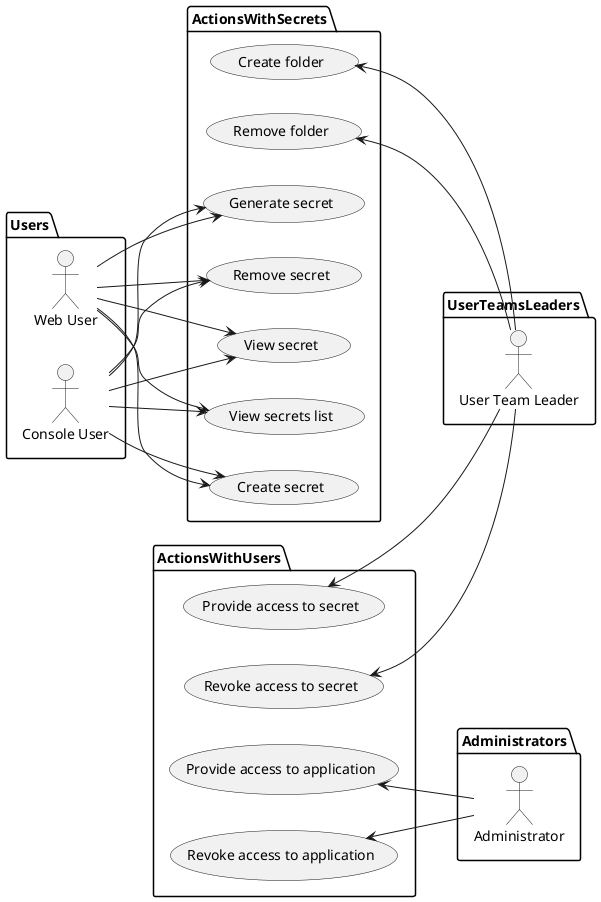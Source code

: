 @startuml
left to right direction
package Users {
actor "Web User" as bu
actor "Console User" as cu
}

package ActionsWithSecrets {
usecase "Create folder" as cf
usecase "Remove folder" as rf
usecase "Create secret" as cs
usecase "Generate secret" as gs
usecase "Remove secret" as rs
usecase "View secret" as vs
usecase "View secrets list" as vsl
}

package ActionsWithUsers{
usecase "Provide access to secret" as pats
usecase "Revoke access to secret" as rats
usecase "Provide access to application" as pata
usecase "Revoke access to application" as rata
}

package UserTeamsLeaders {
actor "User Team Leader" as utl
}


package Administrators {
actor "Administrator" as a
}

bu --> cs
bu --> gs
bu --> rs
bu --> vs
bu --> vsl

cu --> cs
cu --> gs
cu --> rs
cu --> vs
cu --> vsl

pata <-- a
rata <-- a
pats <-- utl
rats <-- utl
cf <-- utl
rf <-- utl

@enduml